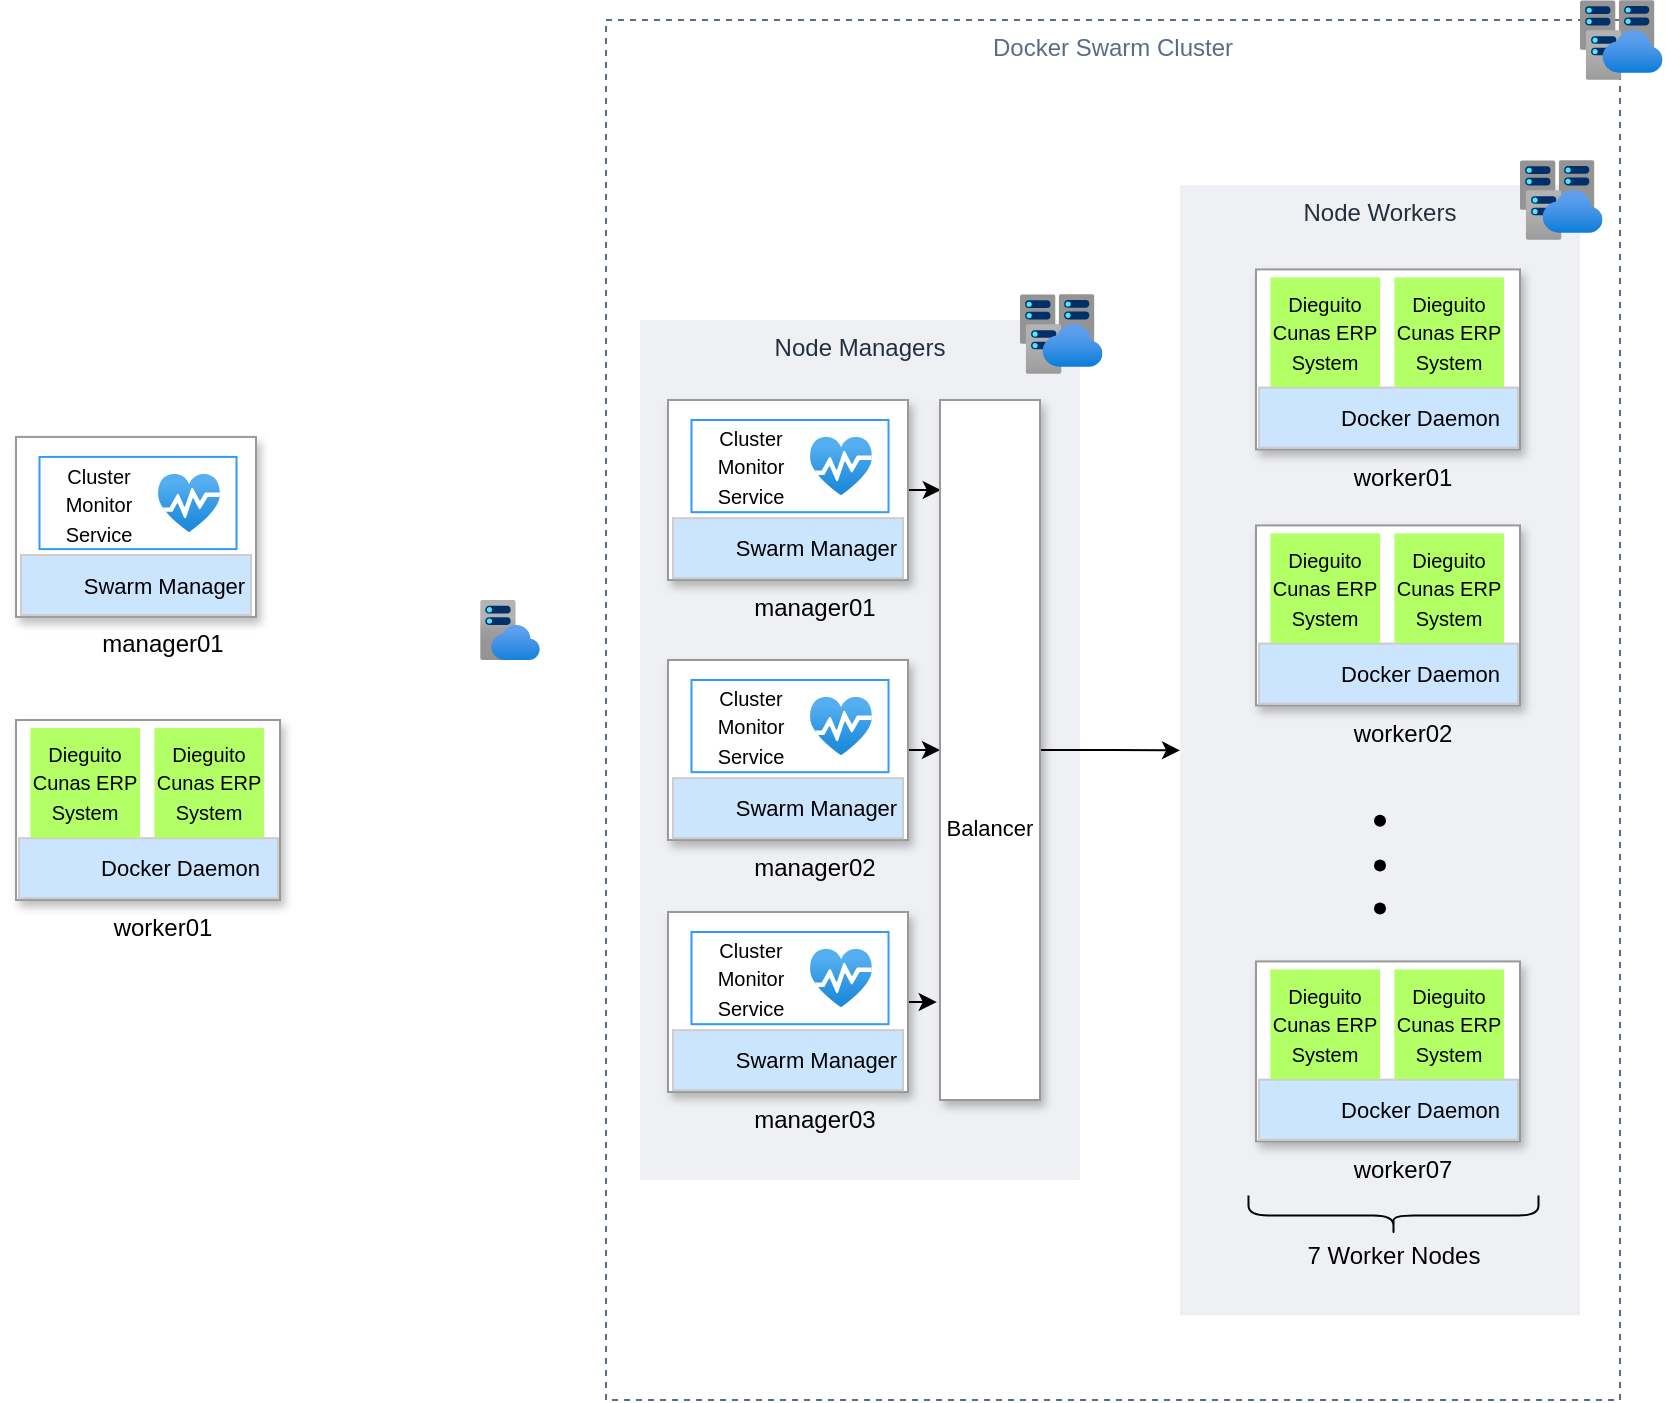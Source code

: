 <mxfile>
    <diagram id="5arjOpBdXGjvf5KwIH0h" name="Page-1">
        <mxGraphModel dx="1855" dy="492" grid="1" gridSize="10" guides="1" tooltips="1" connect="1" arrows="1" fold="1" page="1" pageScale="1" pageWidth="827" pageHeight="1169" math="0" shadow="0">
            <root>
                <mxCell id="0"/>
                <mxCell id="1" parent="0"/>
                <mxCell id="9" value="Docker Swarm Cluster" style="fillColor=none;strokeColor=#5A6C86;dashed=1;verticalAlign=top;fontStyle=0;fontColor=#5A6C86;shadow=0;" vertex="1" parent="1">
                    <mxGeometry x="93" y="10" width="507" height="690" as="geometry"/>
                </mxCell>
                <mxCell id="12" value="Node Managers" style="fillColor=#EFF0F3;strokeColor=none;dashed=0;verticalAlign=top;fontStyle=0;fontColor=#232F3D;shadow=0;" vertex="1" parent="1">
                    <mxGeometry x="110" y="160" width="220" height="430" as="geometry"/>
                </mxCell>
                <mxCell id="112" style="edgeStyle=orthogonalEdgeStyle;rounded=0;orthogonalLoop=1;jettySize=auto;html=1;exitX=1;exitY=0.5;exitDx=0;exitDy=0;entryX=0.007;entryY=0.131;entryDx=0;entryDy=0;entryPerimeter=0;" edge="1" parent="1" source="35" target="109">
                    <mxGeometry relative="1" as="geometry"/>
                </mxCell>
                <mxCell id="35" value="" style="fillColor=#FFFFFF;strokeColor=#999999;verticalAlign=top;fontStyle=0;fontColor=#DD3522;shadow=1;" vertex="1" parent="1">
                    <mxGeometry x="124" y="200" width="120" height="90" as="geometry"/>
                </mxCell>
                <mxCell id="15" value="manager01" style="text;html=1;strokeColor=none;fillColor=none;align=center;verticalAlign=middle;whiteSpace=wrap;rounded=0;shadow=0;" vertex="1" parent="1">
                    <mxGeometry x="164.64" y="294" width="65" height="20" as="geometry"/>
                </mxCell>
                <mxCell id="20" value="Node Workers" style="fillColor=#EFF0F3;strokeColor=none;dashed=0;verticalAlign=top;fontStyle=0;fontColor=#232F3D;shadow=0;" vertex="1" parent="1">
                    <mxGeometry x="380" y="92.71" width="200" height="565" as="geometry"/>
                </mxCell>
                <mxCell id="27" value="" style="aspect=fixed;html=1;points=[];align=center;image;fontSize=12;image=img/lib/azure2/app_services/App_Service_Plans.svg;shadow=0;strokeColor=#000000;fillColor=#66B2FF;" vertex="1" parent="1">
                    <mxGeometry x="30" y="300" width="30" height="30" as="geometry"/>
                </mxCell>
                <mxCell id="31" value="" style="aspect=fixed;html=1;points=[];align=center;image;fontSize=12;image=img/lib/azure2/databases/Virtual_Clusters.svg;shadow=0;strokeColor=#000000;fillColor=#66B2FF;" vertex="1" parent="1">
                    <mxGeometry x="580" width="41.25" height="40" as="geometry"/>
                </mxCell>
                <mxCell id="33" value="&lt;font style=&quot;font-size: 11px&quot;&gt;&amp;nbsp; &amp;nbsp; &amp;nbsp; &amp;nbsp; &amp;nbsp;Swarm Manager&lt;/font&gt;" style="text;html=1;strokeColor=#CCCCCC;fillColor=#CCE5FF;align=center;verticalAlign=middle;whiteSpace=wrap;rounded=0;shadow=0;" vertex="1" parent="1">
                    <mxGeometry x="126.5" y="259.09" width="115" height="30" as="geometry"/>
                </mxCell>
                <mxCell id="34" value="" style="shape=image;verticalLabelPosition=bottom;labelBackgroundColor=#ffffff;verticalAlign=top;aspect=fixed;imageAspect=0;image=https://d1.awsstatic.com/acs/characters/Logos/Docker-Logo_Horizontel_279x131.b8a5c41e56b77706656d61080f6a0217a3ba356d.png;strokeColor=#66B2FF;" vertex="1" parent="1">
                    <mxGeometry x="116" y="260.91" width="60" height="28.18" as="geometry"/>
                </mxCell>
                <mxCell id="36" value="" style="shape=image;verticalLabelPosition=bottom;labelBackgroundColor=#ffffff;verticalAlign=top;aspect=fixed;imageAspect=0;image=https://1000marcas.net/wp-content/uploads/2020/03/Logo-Ubuntu.png;" vertex="1" parent="1">
                    <mxGeometry x="135.75" y="294" width="28.89" height="24" as="geometry"/>
                </mxCell>
                <mxCell id="39" value="" style="fillColor=#FFFFFF;strokeColor=#3399FF;verticalAlign=top;fontStyle=0;fontColor=#DD3522;shadow=0;" vertex="1" parent="1">
                    <mxGeometry x="135.75" y="210" width="98.5" height="46.09" as="geometry"/>
                </mxCell>
                <mxCell id="40" value="" style="aspect=fixed;html=1;points=[];align=center;image;fontSize=12;image=img/lib/azure2/general/Service_Health.svg;shadow=0;strokeColor=#3399FF;fillColor=#FFFFFF;" vertex="1" parent="1">
                    <mxGeometry x="195" y="218.46" width="31.01" height="29.18" as="geometry"/>
                </mxCell>
                <mxCell id="41" value="&lt;font&gt;&lt;font style=&quot;font-size: 10px&quot;&gt;Cluster Monitor&lt;br&gt;Service&lt;/font&gt;&lt;br&gt;&lt;/font&gt;" style="text;html=1;strokeColor=none;fillColor=none;align=center;verticalAlign=middle;whiteSpace=wrap;rounded=0;shadow=0;" vertex="1" parent="1">
                    <mxGeometry x="141.11" y="214.57" width="48.89" height="36.95" as="geometry"/>
                </mxCell>
                <mxCell id="67" value="" style="fillColor=#FFFFFF;strokeColor=#999999;verticalAlign=top;fontStyle=0;fontColor=#DD3522;shadow=1;" vertex="1" parent="1">
                    <mxGeometry x="-202" y="218.46" width="120" height="90" as="geometry"/>
                </mxCell>
                <mxCell id="68" value="manager01" style="text;html=1;strokeColor=none;fillColor=none;align=center;verticalAlign=middle;whiteSpace=wrap;rounded=0;shadow=0;" vertex="1" parent="1">
                    <mxGeometry x="-161.36" y="312.46" width="65" height="20" as="geometry"/>
                </mxCell>
                <mxCell id="69" value="&lt;font style=&quot;font-size: 11px&quot;&gt;&amp;nbsp; &amp;nbsp; &amp;nbsp; &amp;nbsp; &amp;nbsp;Swarm Manager&lt;/font&gt;" style="text;html=1;strokeColor=#CCCCCC;fillColor=#CCE5FF;align=center;verticalAlign=middle;whiteSpace=wrap;rounded=0;shadow=0;" vertex="1" parent="1">
                    <mxGeometry x="-199.5" y="277.55" width="115" height="30" as="geometry"/>
                </mxCell>
                <mxCell id="70" value="" style="shape=image;verticalLabelPosition=bottom;labelBackgroundColor=#ffffff;verticalAlign=top;aspect=fixed;imageAspect=0;image=https://d1.awsstatic.com/acs/characters/Logos/Docker-Logo_Horizontel_279x131.b8a5c41e56b77706656d61080f6a0217a3ba356d.png;strokeColor=#66B2FF;" vertex="1" parent="1">
                    <mxGeometry x="-210" y="279.37" width="60" height="28.18" as="geometry"/>
                </mxCell>
                <mxCell id="71" value="" style="shape=image;verticalLabelPosition=bottom;labelBackgroundColor=#ffffff;verticalAlign=top;aspect=fixed;imageAspect=0;image=https://1000marcas.net/wp-content/uploads/2020/03/Logo-Ubuntu.png;" vertex="1" parent="1">
                    <mxGeometry x="-190.25" y="312.46" width="28.89" height="24" as="geometry"/>
                </mxCell>
                <mxCell id="72" value="" style="fillColor=#FFFFFF;strokeColor=#3399FF;verticalAlign=top;fontStyle=0;fontColor=#DD3522;shadow=0;" vertex="1" parent="1">
                    <mxGeometry x="-190.25" y="228.46" width="98.5" height="46.09" as="geometry"/>
                </mxCell>
                <mxCell id="73" value="" style="aspect=fixed;html=1;points=[];align=center;image;fontSize=12;image=img/lib/azure2/general/Service_Health.svg;shadow=0;strokeColor=#3399FF;fillColor=#FFFFFF;" vertex="1" parent="1">
                    <mxGeometry x="-131" y="236.92" width="31.01" height="29.18" as="geometry"/>
                </mxCell>
                <mxCell id="74" value="&lt;font&gt;&lt;font style=&quot;font-size: 10px&quot;&gt;Cluster Monitor&lt;br&gt;Service&lt;/font&gt;&lt;br&gt;&lt;/font&gt;" style="text;html=1;strokeColor=none;fillColor=none;align=center;verticalAlign=middle;whiteSpace=wrap;rounded=0;shadow=0;" vertex="1" parent="1">
                    <mxGeometry x="-184.89" y="233.03" width="48.89" height="36.95" as="geometry"/>
                </mxCell>
                <mxCell id="116" style="edgeStyle=orthogonalEdgeStyle;rounded=0;orthogonalLoop=1;jettySize=auto;html=1;exitX=1;exitY=0.5;exitDx=0;exitDy=0;entryX=0;entryY=0.5;entryDx=0;entryDy=0;" edge="1" parent="1" source="75" target="109">
                    <mxGeometry relative="1" as="geometry"/>
                </mxCell>
                <mxCell id="75" value="" style="fillColor=#FFFFFF;strokeColor=#999999;verticalAlign=top;fontStyle=0;fontColor=#DD3522;shadow=1;" vertex="1" parent="1">
                    <mxGeometry x="124" y="330" width="120" height="90" as="geometry"/>
                </mxCell>
                <mxCell id="76" value="manager02" style="text;html=1;strokeColor=none;fillColor=none;align=center;verticalAlign=middle;whiteSpace=wrap;rounded=0;shadow=0;" vertex="1" parent="1">
                    <mxGeometry x="164.64" y="424" width="65" height="20" as="geometry"/>
                </mxCell>
                <mxCell id="77" value="&lt;font style=&quot;font-size: 11px&quot;&gt;&amp;nbsp; &amp;nbsp; &amp;nbsp; &amp;nbsp; &amp;nbsp;Swarm Manager&lt;/font&gt;" style="text;html=1;strokeColor=#CCCCCC;fillColor=#CCE5FF;align=center;verticalAlign=middle;whiteSpace=wrap;rounded=0;shadow=0;" vertex="1" parent="1">
                    <mxGeometry x="126.5" y="389.09" width="115" height="30" as="geometry"/>
                </mxCell>
                <mxCell id="78" value="" style="shape=image;verticalLabelPosition=bottom;labelBackgroundColor=#ffffff;verticalAlign=top;aspect=fixed;imageAspect=0;image=https://d1.awsstatic.com/acs/characters/Logos/Docker-Logo_Horizontel_279x131.b8a5c41e56b77706656d61080f6a0217a3ba356d.png;strokeColor=#66B2FF;" vertex="1" parent="1">
                    <mxGeometry x="116" y="390.91" width="60" height="28.18" as="geometry"/>
                </mxCell>
                <mxCell id="79" value="" style="shape=image;verticalLabelPosition=bottom;labelBackgroundColor=#ffffff;verticalAlign=top;aspect=fixed;imageAspect=0;image=https://1000marcas.net/wp-content/uploads/2020/03/Logo-Ubuntu.png;" vertex="1" parent="1">
                    <mxGeometry x="135.75" y="424" width="28.89" height="24" as="geometry"/>
                </mxCell>
                <mxCell id="80" value="" style="fillColor=#FFFFFF;strokeColor=#3399FF;verticalAlign=top;fontStyle=0;fontColor=#DD3522;shadow=0;" vertex="1" parent="1">
                    <mxGeometry x="135.75" y="340" width="98.5" height="46.09" as="geometry"/>
                </mxCell>
                <mxCell id="81" value="" style="aspect=fixed;html=1;points=[];align=center;image;fontSize=12;image=img/lib/azure2/general/Service_Health.svg;shadow=0;strokeColor=#3399FF;fillColor=#FFFFFF;" vertex="1" parent="1">
                    <mxGeometry x="195" y="348.46" width="31.01" height="29.18" as="geometry"/>
                </mxCell>
                <mxCell id="82" value="&lt;font&gt;&lt;font style=&quot;font-size: 10px&quot;&gt;Cluster Monitor&lt;br&gt;Service&lt;/font&gt;&lt;br&gt;&lt;/font&gt;" style="text;html=1;strokeColor=none;fillColor=none;align=center;verticalAlign=middle;whiteSpace=wrap;rounded=0;shadow=0;" vertex="1" parent="1">
                    <mxGeometry x="141.11" y="344.57" width="48.89" height="36.95" as="geometry"/>
                </mxCell>
                <mxCell id="113" style="edgeStyle=orthogonalEdgeStyle;rounded=0;orthogonalLoop=1;jettySize=auto;html=1;exitX=1;exitY=0.5;exitDx=0;exitDy=0;entryX=-0.033;entryY=0.86;entryDx=0;entryDy=0;entryPerimeter=0;" edge="1" parent="1" source="83" target="109">
                    <mxGeometry relative="1" as="geometry"/>
                </mxCell>
                <mxCell id="83" value="" style="fillColor=#FFFFFF;strokeColor=#999999;verticalAlign=top;fontStyle=0;fontColor=#DD3522;shadow=1;" vertex="1" parent="1">
                    <mxGeometry x="124" y="456" width="120" height="90" as="geometry"/>
                </mxCell>
                <mxCell id="84" value="manager03" style="text;html=1;strokeColor=none;fillColor=none;align=center;verticalAlign=middle;whiteSpace=wrap;rounded=0;shadow=0;" vertex="1" parent="1">
                    <mxGeometry x="164.64" y="550" width="65" height="20" as="geometry"/>
                </mxCell>
                <mxCell id="85" value="&lt;font style=&quot;font-size: 11px&quot;&gt;&amp;nbsp; &amp;nbsp; &amp;nbsp; &amp;nbsp; &amp;nbsp;Swarm Manager&lt;/font&gt;" style="text;html=1;strokeColor=#CCCCCC;fillColor=#CCE5FF;align=center;verticalAlign=middle;whiteSpace=wrap;rounded=0;shadow=0;" vertex="1" parent="1">
                    <mxGeometry x="126.5" y="515.09" width="115" height="30" as="geometry"/>
                </mxCell>
                <mxCell id="86" value="" style="shape=image;verticalLabelPosition=bottom;labelBackgroundColor=#ffffff;verticalAlign=top;aspect=fixed;imageAspect=0;image=https://d1.awsstatic.com/acs/characters/Logos/Docker-Logo_Horizontel_279x131.b8a5c41e56b77706656d61080f6a0217a3ba356d.png;strokeColor=#66B2FF;" vertex="1" parent="1">
                    <mxGeometry x="116" y="516.91" width="60" height="28.18" as="geometry"/>
                </mxCell>
                <mxCell id="87" value="" style="shape=image;verticalLabelPosition=bottom;labelBackgroundColor=#ffffff;verticalAlign=top;aspect=fixed;imageAspect=0;image=https://1000marcas.net/wp-content/uploads/2020/03/Logo-Ubuntu.png;" vertex="1" parent="1">
                    <mxGeometry x="135.75" y="550" width="28.89" height="24" as="geometry"/>
                </mxCell>
                <mxCell id="88" value="" style="fillColor=#FFFFFF;strokeColor=#3399FF;verticalAlign=top;fontStyle=0;fontColor=#DD3522;shadow=0;" vertex="1" parent="1">
                    <mxGeometry x="135.75" y="466" width="98.5" height="46.09" as="geometry"/>
                </mxCell>
                <mxCell id="89" value="" style="aspect=fixed;html=1;points=[];align=center;image;fontSize=12;image=img/lib/azure2/general/Service_Health.svg;shadow=0;strokeColor=#3399FF;fillColor=#FFFFFF;" vertex="1" parent="1">
                    <mxGeometry x="195" y="474.46" width="31.01" height="29.18" as="geometry"/>
                </mxCell>
                <mxCell id="90" value="&lt;font&gt;&lt;font style=&quot;font-size: 10px&quot;&gt;Cluster Monitor&lt;br&gt;Service&lt;/font&gt;&lt;br&gt;&lt;/font&gt;" style="text;html=1;strokeColor=none;fillColor=none;align=center;verticalAlign=middle;whiteSpace=wrap;rounded=0;shadow=0;" vertex="1" parent="1">
                    <mxGeometry x="141.11" y="470.57" width="48.89" height="36.95" as="geometry"/>
                </mxCell>
                <mxCell id="99" value="" style="fillColor=#FFFFFF;strokeColor=#999999;verticalAlign=top;fontStyle=0;fontColor=#DD3522;shadow=1;" vertex="1" parent="1">
                    <mxGeometry x="-202" y="360" width="132" height="90" as="geometry"/>
                </mxCell>
                <mxCell id="100" value="worker01" style="text;html=1;strokeColor=none;fillColor=none;align=center;verticalAlign=middle;whiteSpace=wrap;rounded=0;shadow=0;" vertex="1" parent="1">
                    <mxGeometry x="-161.36" y="454" width="65" height="20" as="geometry"/>
                </mxCell>
                <mxCell id="101" value="&lt;font style=&quot;font-size: 11px&quot;&gt;&amp;nbsp; &amp;nbsp; &amp;nbsp; &amp;nbsp; &amp;nbsp; Docker Daemon&lt;/font&gt;" style="text;html=1;strokeColor=#CCCCCC;fillColor=#CCE5FF;align=center;verticalAlign=middle;whiteSpace=wrap;rounded=0;shadow=0;" vertex="1" parent="1">
                    <mxGeometry x="-200.5" y="419.09" width="129.5" height="30" as="geometry"/>
                </mxCell>
                <mxCell id="102" value="" style="shape=image;verticalLabelPosition=bottom;labelBackgroundColor=#ffffff;verticalAlign=top;aspect=fixed;imageAspect=0;image=https://d1.awsstatic.com/acs/characters/Logos/Docker-Logo_Horizontel_279x131.b8a5c41e56b77706656d61080f6a0217a3ba356d.png;strokeColor=#66B2FF;" vertex="1" parent="1">
                    <mxGeometry x="-210" y="420.91" width="60" height="28.18" as="geometry"/>
                </mxCell>
                <mxCell id="103" value="" style="shape=image;verticalLabelPosition=bottom;labelBackgroundColor=#ffffff;verticalAlign=top;aspect=fixed;imageAspect=0;image=https://1000marcas.net/wp-content/uploads/2020/03/Logo-Ubuntu.png;" vertex="1" parent="1">
                    <mxGeometry x="-190.25" y="454" width="28.89" height="24" as="geometry"/>
                </mxCell>
                <mxCell id="170" style="edgeStyle=orthogonalEdgeStyle;rounded=0;orthogonalLoop=1;jettySize=auto;html=1;" edge="1" parent="1" source="109" target="20">
                    <mxGeometry relative="1" as="geometry"/>
                </mxCell>
                <mxCell id="109" value="" style="rounded=0;whiteSpace=wrap;html=1;shadow=1;strokeColor=#999999;fillColor=#FFFFFF;" vertex="1" parent="1">
                    <mxGeometry x="260" y="200" width="50" height="350" as="geometry"/>
                </mxCell>
                <mxCell id="110" value="" style="shape=image;verticalLabelPosition=bottom;labelBackgroundColor=#ffffff;verticalAlign=top;aspect=fixed;imageAspect=0;image=https://www.returngis.net/wp-content/uploads/2021/07/Traefik.png;" vertex="1" parent="1">
                    <mxGeometry x="244.02" y="332.46" width="81.95" height="81.95" as="geometry"/>
                </mxCell>
                <mxCell id="118" value="&lt;font style=&quot;font-size: 11px&quot;&gt;Balancer&lt;/font&gt;" style="text;html=1;strokeColor=none;fillColor=none;align=center;verticalAlign=middle;whiteSpace=wrap;rounded=0;shadow=0;" vertex="1" parent="1">
                    <mxGeometry x="260" y="404" width="50" height="20" as="geometry"/>
                </mxCell>
                <mxCell id="119" value="&lt;font style=&quot;font-size: 10px&quot;&gt;Dieguito Cunas ERP System&lt;/font&gt;" style="text;html=1;strokeColor=none;fillColor=#B3FF66;align=center;verticalAlign=middle;whiteSpace=wrap;rounded=0;shadow=0;" vertex="1" parent="1">
                    <mxGeometry x="-132.8" y="364" width="54.8" height="54.91" as="geometry"/>
                </mxCell>
                <mxCell id="120" value="&lt;font style=&quot;font-size: 10px&quot;&gt;Dieguito Cunas ERP System&lt;/font&gt;" style="text;html=1;strokeColor=none;fillColor=#B3FF66;align=center;verticalAlign=middle;whiteSpace=wrap;rounded=0;shadow=0;" vertex="1" parent="1">
                    <mxGeometry x="-194.8" y="364" width="54.8" height="54.91" as="geometry"/>
                </mxCell>
                <mxCell id="121" value="" style="fillColor=#FFFFFF;strokeColor=#999999;verticalAlign=top;fontStyle=0;fontColor=#DD3522;shadow=1;" vertex="1" parent="1">
                    <mxGeometry x="418" y="134.71" width="132" height="90" as="geometry"/>
                </mxCell>
                <mxCell id="122" value="worker01" style="text;html=1;strokeColor=none;fillColor=none;align=center;verticalAlign=middle;whiteSpace=wrap;rounded=0;shadow=0;" vertex="1" parent="1">
                    <mxGeometry x="458.64" y="228.71" width="65" height="20" as="geometry"/>
                </mxCell>
                <mxCell id="123" value="&lt;font style=&quot;font-size: 11px&quot;&gt;&amp;nbsp; &amp;nbsp; &amp;nbsp; &amp;nbsp; &amp;nbsp; Docker Daemon&lt;/font&gt;" style="text;html=1;strokeColor=#CCCCCC;fillColor=#CCE5FF;align=center;verticalAlign=middle;whiteSpace=wrap;rounded=0;shadow=0;" vertex="1" parent="1">
                    <mxGeometry x="419.5" y="193.8" width="129.5" height="30" as="geometry"/>
                </mxCell>
                <mxCell id="124" value="" style="shape=image;verticalLabelPosition=bottom;labelBackgroundColor=#ffffff;verticalAlign=top;aspect=fixed;imageAspect=0;image=https://d1.awsstatic.com/acs/characters/Logos/Docker-Logo_Horizontel_279x131.b8a5c41e56b77706656d61080f6a0217a3ba356d.png;strokeColor=#66B2FF;" vertex="1" parent="1">
                    <mxGeometry x="410" y="195.62" width="60" height="28.18" as="geometry"/>
                </mxCell>
                <mxCell id="125" value="" style="shape=image;verticalLabelPosition=bottom;labelBackgroundColor=#ffffff;verticalAlign=top;aspect=fixed;imageAspect=0;image=https://1000marcas.net/wp-content/uploads/2020/03/Logo-Ubuntu.png;" vertex="1" parent="1">
                    <mxGeometry x="429.75" y="228.71" width="28.89" height="24" as="geometry"/>
                </mxCell>
                <mxCell id="126" value="&lt;font style=&quot;font-size: 10px&quot;&gt;Dieguito Cunas ERP System&lt;/font&gt;" style="text;html=1;strokeColor=none;fillColor=#B3FF66;align=center;verticalAlign=middle;whiteSpace=wrap;rounded=0;shadow=0;" vertex="1" parent="1">
                    <mxGeometry x="487.2" y="138.71" width="54.8" height="54.91" as="geometry"/>
                </mxCell>
                <mxCell id="127" value="&lt;font style=&quot;font-size: 10px&quot;&gt;Dieguito Cunas ERP System&lt;/font&gt;" style="text;html=1;strokeColor=none;fillColor=#B3FF66;align=center;verticalAlign=middle;whiteSpace=wrap;rounded=0;shadow=0;" vertex="1" parent="1">
                    <mxGeometry x="425.2" y="138.71" width="54.8" height="54.91" as="geometry"/>
                </mxCell>
                <mxCell id="128" value="" style="fillColor=#FFFFFF;strokeColor=#999999;verticalAlign=top;fontStyle=0;fontColor=#DD3522;shadow=1;" vertex="1" parent="1">
                    <mxGeometry x="418" y="262.71" width="132" height="90" as="geometry"/>
                </mxCell>
                <mxCell id="129" value="worker02" style="text;html=1;strokeColor=none;fillColor=none;align=center;verticalAlign=middle;whiteSpace=wrap;rounded=0;shadow=0;" vertex="1" parent="1">
                    <mxGeometry x="458.64" y="356.71" width="65" height="20" as="geometry"/>
                </mxCell>
                <mxCell id="130" value="&lt;font style=&quot;font-size: 11px&quot;&gt;&amp;nbsp; &amp;nbsp; &amp;nbsp; &amp;nbsp; &amp;nbsp; Docker Daemon&lt;/font&gt;" style="text;html=1;strokeColor=#CCCCCC;fillColor=#CCE5FF;align=center;verticalAlign=middle;whiteSpace=wrap;rounded=0;shadow=0;" vertex="1" parent="1">
                    <mxGeometry x="419.5" y="321.8" width="129.5" height="30" as="geometry"/>
                </mxCell>
                <mxCell id="131" value="" style="shape=image;verticalLabelPosition=bottom;labelBackgroundColor=#ffffff;verticalAlign=top;aspect=fixed;imageAspect=0;image=https://d1.awsstatic.com/acs/characters/Logos/Docker-Logo_Horizontel_279x131.b8a5c41e56b77706656d61080f6a0217a3ba356d.png;strokeColor=#66B2FF;" vertex="1" parent="1">
                    <mxGeometry x="410" y="323.62" width="60" height="28.18" as="geometry"/>
                </mxCell>
                <mxCell id="132" value="" style="shape=image;verticalLabelPosition=bottom;labelBackgroundColor=#ffffff;verticalAlign=top;aspect=fixed;imageAspect=0;image=https://1000marcas.net/wp-content/uploads/2020/03/Logo-Ubuntu.png;" vertex="1" parent="1">
                    <mxGeometry x="429.75" y="356.71" width="28.89" height="24" as="geometry"/>
                </mxCell>
                <mxCell id="133" value="&lt;font style=&quot;font-size: 10px&quot;&gt;Dieguito Cunas ERP System&lt;/font&gt;" style="text;html=1;strokeColor=none;fillColor=#B3FF66;align=center;verticalAlign=middle;whiteSpace=wrap;rounded=0;shadow=0;" vertex="1" parent="1">
                    <mxGeometry x="487.2" y="266.71" width="54.8" height="54.91" as="geometry"/>
                </mxCell>
                <mxCell id="134" value="&lt;font style=&quot;font-size: 10px&quot;&gt;Dieguito Cunas ERP System&lt;/font&gt;" style="text;html=1;strokeColor=none;fillColor=#B3FF66;align=center;verticalAlign=middle;whiteSpace=wrap;rounded=0;shadow=0;" vertex="1" parent="1">
                    <mxGeometry x="425.2" y="266.71" width="54.8" height="54.91" as="geometry"/>
                </mxCell>
                <mxCell id="171" value="" style="shape=waypoint;sketch=0;fillStyle=solid;size=6;pointerEvents=1;points=[];fillColor=none;resizable=0;rotatable=0;perimeter=centerPerimeter;snapToPoint=1;shadow=0;strokeColor=#000000;" vertex="1" parent="1">
                    <mxGeometry x="460" y="390.35" width="40" height="40" as="geometry"/>
                </mxCell>
                <mxCell id="172" value="" style="shape=waypoint;sketch=0;fillStyle=solid;size=6;pointerEvents=1;points=[];fillColor=none;resizable=0;rotatable=0;perimeter=centerPerimeter;snapToPoint=1;shadow=0;strokeColor=#000000;" vertex="1" parent="1">
                    <mxGeometry x="460" y="412.71" width="40" height="40" as="geometry"/>
                </mxCell>
                <mxCell id="173" value="" style="shape=waypoint;sketch=0;fillStyle=solid;size=6;pointerEvents=1;points=[];fillColor=none;resizable=0;rotatable=0;perimeter=centerPerimeter;snapToPoint=1;shadow=0;strokeColor=#000000;" vertex="1" parent="1">
                    <mxGeometry x="460" y="434.23" width="40" height="40" as="geometry"/>
                </mxCell>
                <mxCell id="174" value="" style="fillColor=#FFFFFF;strokeColor=#999999;verticalAlign=top;fontStyle=0;fontColor=#DD3522;shadow=1;" vertex="1" parent="1">
                    <mxGeometry x="418" y="480.71" width="132" height="90" as="geometry"/>
                </mxCell>
                <mxCell id="175" value="worker07" style="text;html=1;strokeColor=none;fillColor=none;align=center;verticalAlign=middle;whiteSpace=wrap;rounded=0;shadow=0;" vertex="1" parent="1">
                    <mxGeometry x="458.64" y="574.71" width="65" height="20" as="geometry"/>
                </mxCell>
                <mxCell id="176" value="&lt;font style=&quot;font-size: 11px&quot;&gt;&amp;nbsp; &amp;nbsp; &amp;nbsp; &amp;nbsp; &amp;nbsp; Docker Daemon&lt;/font&gt;" style="text;html=1;strokeColor=#CCCCCC;fillColor=#CCE5FF;align=center;verticalAlign=middle;whiteSpace=wrap;rounded=0;shadow=0;" vertex="1" parent="1">
                    <mxGeometry x="419.5" y="539.8" width="129.5" height="30" as="geometry"/>
                </mxCell>
                <mxCell id="177" value="" style="shape=image;verticalLabelPosition=bottom;labelBackgroundColor=#ffffff;verticalAlign=top;aspect=fixed;imageAspect=0;image=https://d1.awsstatic.com/acs/characters/Logos/Docker-Logo_Horizontel_279x131.b8a5c41e56b77706656d61080f6a0217a3ba356d.png;strokeColor=#66B2FF;" vertex="1" parent="1">
                    <mxGeometry x="410" y="541.62" width="60" height="28.18" as="geometry"/>
                </mxCell>
                <mxCell id="178" value="" style="shape=image;verticalLabelPosition=bottom;labelBackgroundColor=#ffffff;verticalAlign=top;aspect=fixed;imageAspect=0;image=https://1000marcas.net/wp-content/uploads/2020/03/Logo-Ubuntu.png;" vertex="1" parent="1">
                    <mxGeometry x="429.75" y="574.71" width="28.89" height="24" as="geometry"/>
                </mxCell>
                <mxCell id="179" value="&lt;font style=&quot;font-size: 10px&quot;&gt;Dieguito Cunas ERP System&lt;/font&gt;" style="text;html=1;strokeColor=none;fillColor=#B3FF66;align=center;verticalAlign=middle;whiteSpace=wrap;rounded=0;shadow=0;" vertex="1" parent="1">
                    <mxGeometry x="487.2" y="484.71" width="54.8" height="54.91" as="geometry"/>
                </mxCell>
                <mxCell id="180" value="&lt;font style=&quot;font-size: 10px&quot;&gt;Dieguito Cunas ERP System&lt;/font&gt;" style="text;html=1;strokeColor=none;fillColor=#B3FF66;align=center;verticalAlign=middle;whiteSpace=wrap;rounded=0;shadow=0;" vertex="1" parent="1">
                    <mxGeometry x="425.2" y="484.71" width="54.8" height="54.91" as="geometry"/>
                </mxCell>
                <mxCell id="181" value="" style="aspect=fixed;html=1;points=[];align=center;image;fontSize=12;image=img/lib/azure2/databases/Virtual_Clusters.svg;shadow=0;strokeColor=#000000;fillColor=#66B2FF;" vertex="1" parent="1">
                    <mxGeometry x="550" y="80" width="41.25" height="40" as="geometry"/>
                </mxCell>
                <mxCell id="182" value="" style="aspect=fixed;html=1;points=[];align=center;image;fontSize=12;image=img/lib/azure2/databases/Virtual_Clusters.svg;shadow=0;strokeColor=#000000;fillColor=#66B2FF;" vertex="1" parent="1">
                    <mxGeometry x="300" y="147" width="41.25" height="40" as="geometry"/>
                </mxCell>
                <mxCell id="183" value="" style="shape=curlyBracket;whiteSpace=wrap;html=1;rounded=1;shadow=0;strokeColor=#000000;fillColor=#B3FF66;rotation=-90;" vertex="1" parent="1">
                    <mxGeometry x="476.75" y="535.21" width="20" height="145" as="geometry"/>
                </mxCell>
                <mxCell id="184" value="7 Worker Nodes" style="text;html=1;strokeColor=none;fillColor=none;align=center;verticalAlign=middle;whiteSpace=wrap;rounded=0;shadow=0;" vertex="1" parent="1">
                    <mxGeometry x="436.75" y="617.71" width="100" height="20" as="geometry"/>
                </mxCell>
            </root>
        </mxGraphModel>
    </diagram>
</mxfile>